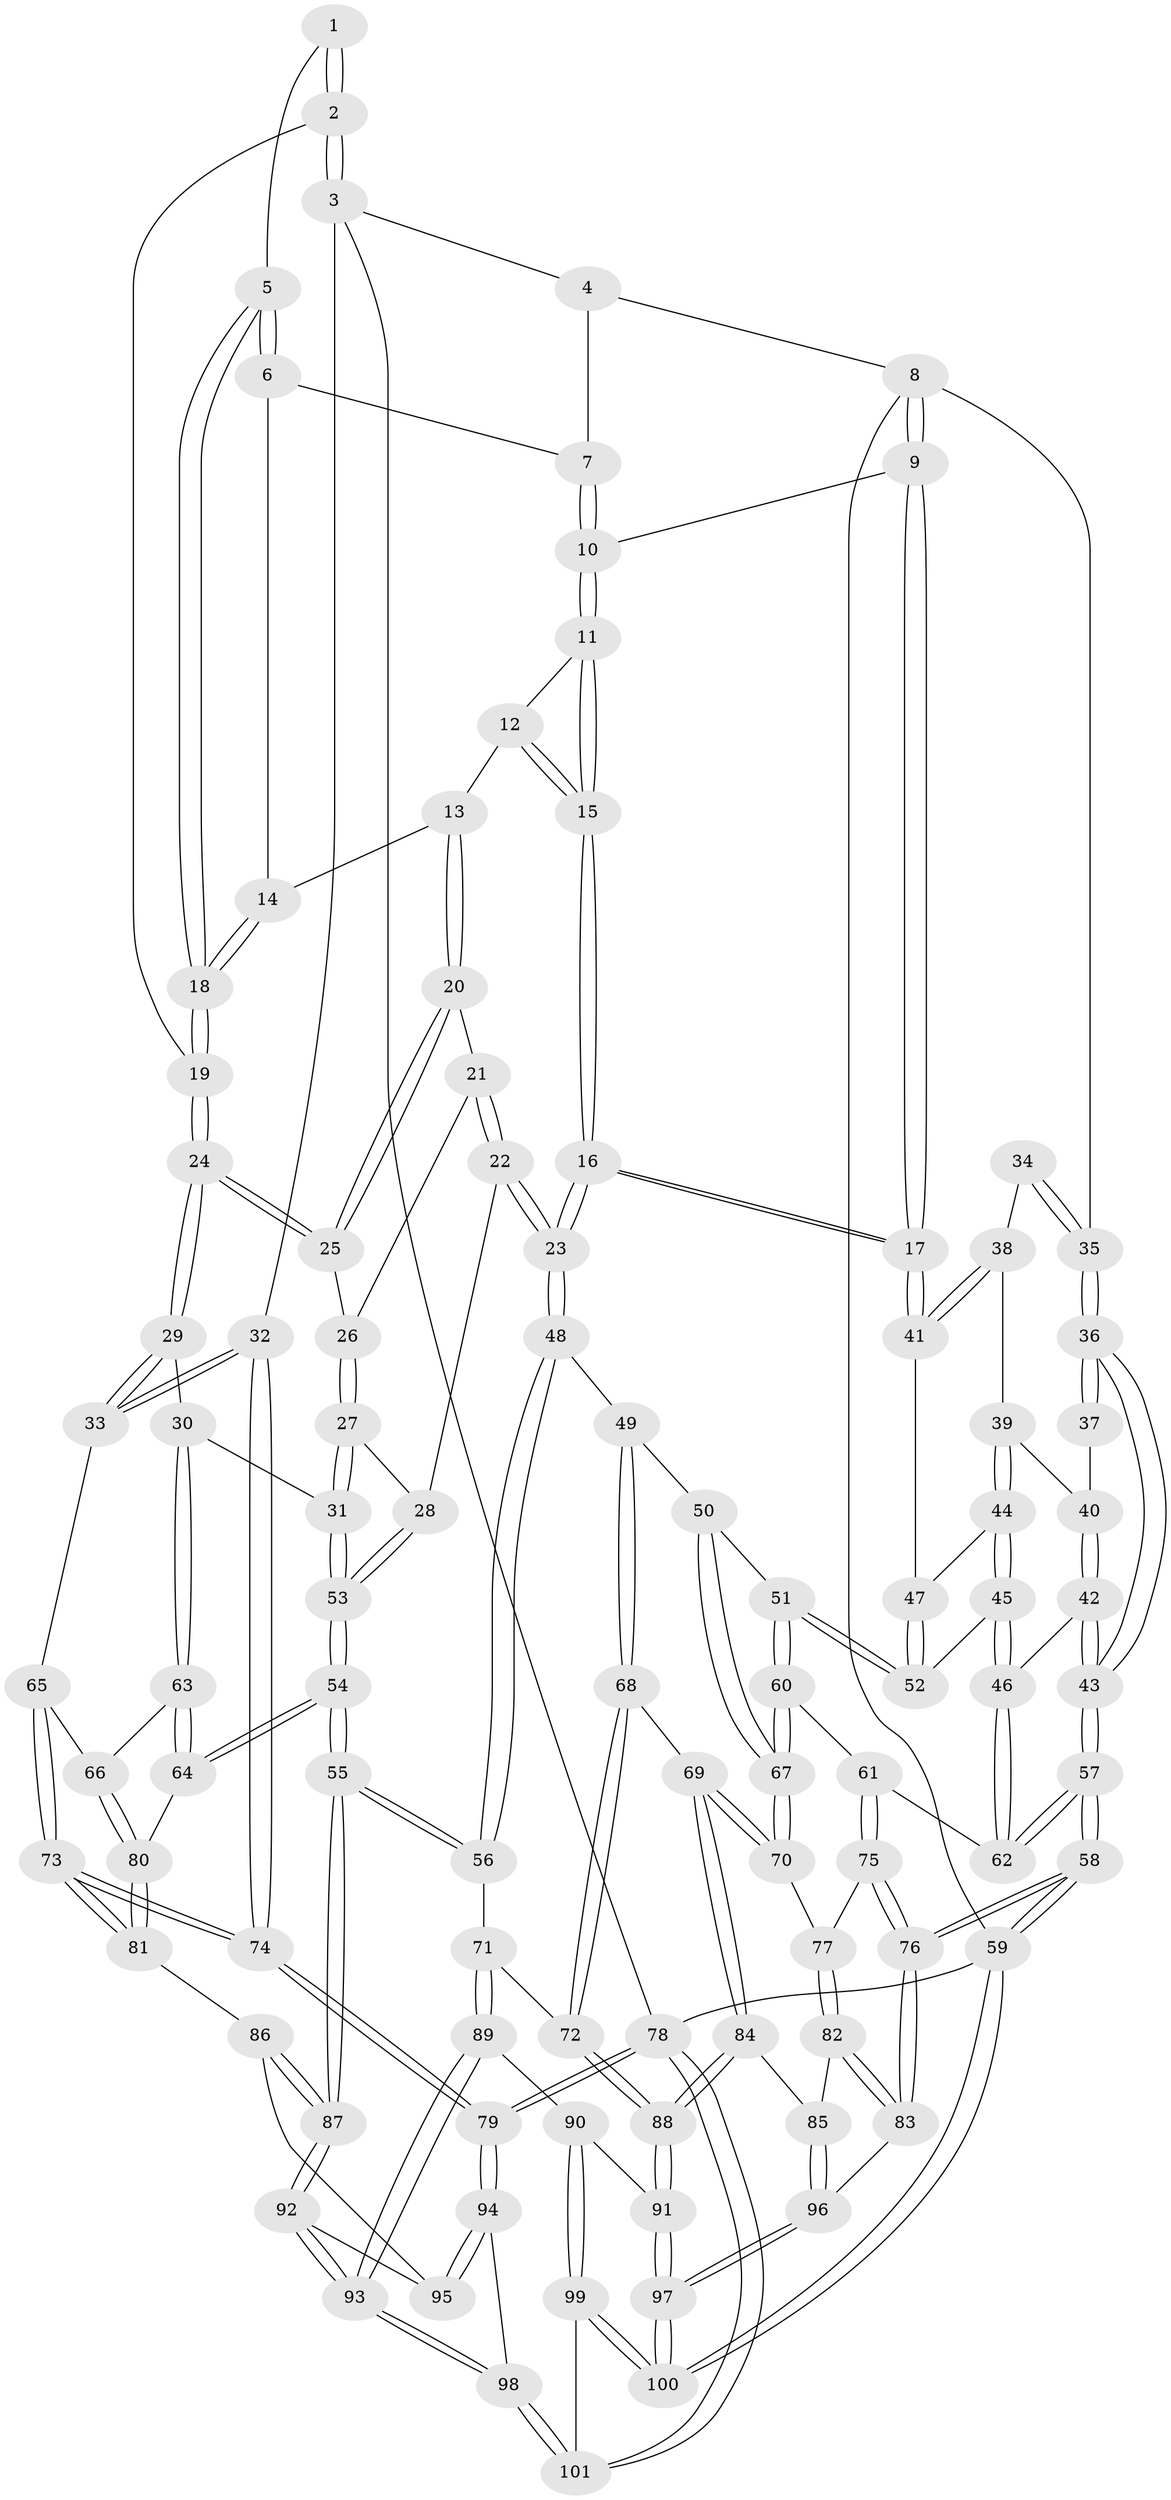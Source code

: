 // Generated by graph-tools (version 1.1) at 2025/38/02/21/25 10:38:58]
// undirected, 101 vertices, 249 edges
graph export_dot {
graph [start="1"]
  node [color=gray90,style=filled];
  1 [pos="+0.8262862431415601+0"];
  2 [pos="+0.9554574395482857+0.23564897713622793"];
  3 [pos="+1+0.25825356017391937"];
  4 [pos="+0.7695919945945608+0"];
  5 [pos="+0.7838624287963939+0.20698541189171"];
  6 [pos="+0.6198185946930155+0"];
  7 [pos="+0.6253449824050602+0"];
  8 [pos="+0+0"];
  9 [pos="+0.2241056865934972+0"];
  10 [pos="+0.2295839579489571+0"];
  11 [pos="+0.3352896307373627+0.07900800887705818"];
  12 [pos="+0.42803584012289736+0.13801242980614742"];
  13 [pos="+0.5459340817067951+0.17797495093131702"];
  14 [pos="+0.568676939243825+0.15211092213651192"];
  15 [pos="+0.33540717863570624+0.28157744271741736"];
  16 [pos="+0.32841129612241454+0.3541807022458349"];
  17 [pos="+0.2521214208055891+0.338329818752286"];
  18 [pos="+0.800055190483232+0.2727332255507648"];
  19 [pos="+0.8125528799250968+0.2878063762440011"];
  20 [pos="+0.5262067999479123+0.23362392011285768"];
  21 [pos="+0.4928562484562993+0.28728333629422154"];
  22 [pos="+0.3935401260075254+0.37184235534662724"];
  23 [pos="+0.36733759789748033+0.3789537574709959"];
  24 [pos="+0.7812181893289205+0.35111126480230903"];
  25 [pos="+0.7269218932439336+0.34241586270055696"];
  26 [pos="+0.6064206188757805+0.3526774542218584"];
  27 [pos="+0.6003898247530242+0.4231129699078913"];
  28 [pos="+0.4927745726524664+0.42650017966252907"];
  29 [pos="+0.775550881660205+0.43288170672951476"];
  30 [pos="+0.6960384860267189+0.4654613056659169"];
  31 [pos="+0.6790869858769676+0.46788918712845373"];
  32 [pos="+1+0.4293032036343547"];
  33 [pos="+0.8192449383242275+0.49478593472817284"];
  34 [pos="+0.039868360886517205+0.23998379540556525"];
  35 [pos="+0+0"];
  36 [pos="+0+0.35112034443601897"];
  37 [pos="+0.02818756758739047+0.44863394154863095"];
  38 [pos="+0.15973305203718977+0.3256983248300898"];
  39 [pos="+0.04265576244807291+0.4525287977768469"];
  40 [pos="+0.035858651138371625+0.45206955222210493"];
  41 [pos="+0.18958633553759502+0.33922658166338804"];
  42 [pos="+0.005392882439654001+0.5016494462265269"];
  43 [pos="+0+0.5336273669320024"];
  44 [pos="+0.0728453057352057+0.506883971024383"];
  45 [pos="+0.07254436037926433+0.5135926540501837"];
  46 [pos="+0.06758358202871471+0.5220276089542013"];
  47 [pos="+0.1798035760355674+0.3696858354400762"];
  48 [pos="+0.36184239855987566+0.4505137022691636"];
  49 [pos="+0.23595461528650027+0.5559635452069867"];
  50 [pos="+0.21434110706386933+0.5514567744729012"];
  51 [pos="+0.16548493183828966+0.5228384954744949"];
  52 [pos="+0.16215026503687777+0.5144638863041242"];
  53 [pos="+0.5778966865885574+0.5395173358894529"];
  54 [pos="+0.551351465645025+0.648292628146344"];
  55 [pos="+0.5151278088296283+0.6793061485870351"];
  56 [pos="+0.42220970521870077+0.6475454935008917"];
  57 [pos="+0+0.6487658621098275"];
  58 [pos="+0+0.7928571903294429"];
  59 [pos="+0+1"];
  60 [pos="+0.11708769964051192+0.5938466067196523"];
  61 [pos="+0.09044258454657836+0.5905803471712111"];
  62 [pos="+0.0635515518647049+0.5642802414208958"];
  63 [pos="+0.6756784396955847+0.5670482016642038"];
  64 [pos="+0.5525341786956258+0.648170946315726"];
  65 [pos="+0.8196095134251177+0.4973247740348924"];
  66 [pos="+0.719626338459065+0.6218862873949239"];
  67 [pos="+0.1449054264839321+0.6176021419032754"];
  68 [pos="+0.24331241373043944+0.6821825858767017"];
  69 [pos="+0.201820430022364+0.7001101375290847"];
  70 [pos="+0.18237534927188168+0.6798466903795378"];
  71 [pos="+0.35140598632916953+0.6908723125808396"];
  72 [pos="+0.3509945185560622+0.6909382985334411"];
  73 [pos="+0.9620407871391007+0.7653085892587601"];
  74 [pos="+1+0.9079050428487677"];
  75 [pos="+0.0639330666103519+0.6507586876911355"];
  76 [pos="+0+0.7901337151884475"];
  77 [pos="+0.07863104194316058+0.6627191174888097"];
  78 [pos="+1+1"];
  79 [pos="+1+1"];
  80 [pos="+0.7077396931094679+0.655331396967162"];
  81 [pos="+0.7662001390393398+0.7283369899121093"];
  82 [pos="+0.10225527944935904+0.7751431695276438"];
  83 [pos="+0+0.7907450927884755"];
  84 [pos="+0.16040803212320806+0.7753069860382944"];
  85 [pos="+0.14825807305663224+0.7798768179044174"];
  86 [pos="+0.7419582083961819+0.743952074351192"];
  87 [pos="+0.5490451018185226+0.7872060752123324"];
  88 [pos="+0.25638900582472207+0.8638904241668309"];
  89 [pos="+0.37522497754899325+0.8780587584275178"];
  90 [pos="+0.33607382673809155+0.8949041931012363"];
  91 [pos="+0.26412188675027+0.8785450666733738"];
  92 [pos="+0.5478137171555549+0.8352444171295766"];
  93 [pos="+0.5225519064257377+0.8966453475843543"];
  94 [pos="+0.768304497152967+0.9148292936994264"];
  95 [pos="+0.6943995861748136+0.8547544965272333"];
  96 [pos="+0.12145139402472258+0.8960196081282453"];
  97 [pos="+0.13457717071599898+1"];
  98 [pos="+0.5452857946354437+0.9980448934187927"];
  99 [pos="+0.33722118147339913+1"];
  100 [pos="+0.053244710099074985+1"];
  101 [pos="+0.5327677152407608+1"];
  1 -- 2;
  1 -- 2;
  1 -- 5;
  2 -- 3;
  2 -- 3;
  2 -- 19;
  3 -- 4;
  3 -- 32;
  3 -- 78;
  4 -- 7;
  4 -- 8;
  5 -- 6;
  5 -- 6;
  5 -- 18;
  5 -- 18;
  6 -- 7;
  6 -- 14;
  7 -- 10;
  7 -- 10;
  8 -- 9;
  8 -- 9;
  8 -- 35;
  8 -- 59;
  9 -- 10;
  9 -- 17;
  9 -- 17;
  10 -- 11;
  10 -- 11;
  11 -- 12;
  11 -- 15;
  11 -- 15;
  12 -- 13;
  12 -- 15;
  12 -- 15;
  13 -- 14;
  13 -- 20;
  13 -- 20;
  14 -- 18;
  14 -- 18;
  15 -- 16;
  15 -- 16;
  16 -- 17;
  16 -- 17;
  16 -- 23;
  16 -- 23;
  17 -- 41;
  17 -- 41;
  18 -- 19;
  18 -- 19;
  19 -- 24;
  19 -- 24;
  20 -- 21;
  20 -- 25;
  20 -- 25;
  21 -- 22;
  21 -- 22;
  21 -- 26;
  22 -- 23;
  22 -- 23;
  22 -- 28;
  23 -- 48;
  23 -- 48;
  24 -- 25;
  24 -- 25;
  24 -- 29;
  24 -- 29;
  25 -- 26;
  26 -- 27;
  26 -- 27;
  27 -- 28;
  27 -- 31;
  27 -- 31;
  28 -- 53;
  28 -- 53;
  29 -- 30;
  29 -- 33;
  29 -- 33;
  30 -- 31;
  30 -- 63;
  30 -- 63;
  31 -- 53;
  31 -- 53;
  32 -- 33;
  32 -- 33;
  32 -- 74;
  32 -- 74;
  33 -- 65;
  34 -- 35;
  34 -- 35;
  34 -- 38;
  35 -- 36;
  35 -- 36;
  36 -- 37;
  36 -- 37;
  36 -- 43;
  36 -- 43;
  37 -- 40;
  38 -- 39;
  38 -- 41;
  38 -- 41;
  39 -- 40;
  39 -- 44;
  39 -- 44;
  40 -- 42;
  40 -- 42;
  41 -- 47;
  42 -- 43;
  42 -- 43;
  42 -- 46;
  43 -- 57;
  43 -- 57;
  44 -- 45;
  44 -- 45;
  44 -- 47;
  45 -- 46;
  45 -- 46;
  45 -- 52;
  46 -- 62;
  46 -- 62;
  47 -- 52;
  47 -- 52;
  48 -- 49;
  48 -- 56;
  48 -- 56;
  49 -- 50;
  49 -- 68;
  49 -- 68;
  50 -- 51;
  50 -- 67;
  50 -- 67;
  51 -- 52;
  51 -- 52;
  51 -- 60;
  51 -- 60;
  53 -- 54;
  53 -- 54;
  54 -- 55;
  54 -- 55;
  54 -- 64;
  54 -- 64;
  55 -- 56;
  55 -- 56;
  55 -- 87;
  55 -- 87;
  56 -- 71;
  57 -- 58;
  57 -- 58;
  57 -- 62;
  57 -- 62;
  58 -- 59;
  58 -- 59;
  58 -- 76;
  58 -- 76;
  59 -- 100;
  59 -- 100;
  59 -- 78;
  60 -- 61;
  60 -- 67;
  60 -- 67;
  61 -- 62;
  61 -- 75;
  61 -- 75;
  63 -- 64;
  63 -- 64;
  63 -- 66;
  64 -- 80;
  65 -- 66;
  65 -- 73;
  65 -- 73;
  66 -- 80;
  66 -- 80;
  67 -- 70;
  67 -- 70;
  68 -- 69;
  68 -- 72;
  68 -- 72;
  69 -- 70;
  69 -- 70;
  69 -- 84;
  69 -- 84;
  70 -- 77;
  71 -- 72;
  71 -- 89;
  71 -- 89;
  72 -- 88;
  72 -- 88;
  73 -- 74;
  73 -- 74;
  73 -- 81;
  73 -- 81;
  74 -- 79;
  74 -- 79;
  75 -- 76;
  75 -- 76;
  75 -- 77;
  76 -- 83;
  76 -- 83;
  77 -- 82;
  77 -- 82;
  78 -- 79;
  78 -- 79;
  78 -- 101;
  78 -- 101;
  79 -- 94;
  79 -- 94;
  80 -- 81;
  80 -- 81;
  81 -- 86;
  82 -- 83;
  82 -- 83;
  82 -- 85;
  83 -- 96;
  84 -- 85;
  84 -- 88;
  84 -- 88;
  85 -- 96;
  85 -- 96;
  86 -- 87;
  86 -- 87;
  86 -- 95;
  87 -- 92;
  87 -- 92;
  88 -- 91;
  88 -- 91;
  89 -- 90;
  89 -- 93;
  89 -- 93;
  90 -- 91;
  90 -- 99;
  90 -- 99;
  91 -- 97;
  91 -- 97;
  92 -- 93;
  92 -- 93;
  92 -- 95;
  93 -- 98;
  93 -- 98;
  94 -- 95;
  94 -- 95;
  94 -- 98;
  96 -- 97;
  96 -- 97;
  97 -- 100;
  97 -- 100;
  98 -- 101;
  98 -- 101;
  99 -- 100;
  99 -- 100;
  99 -- 101;
}
